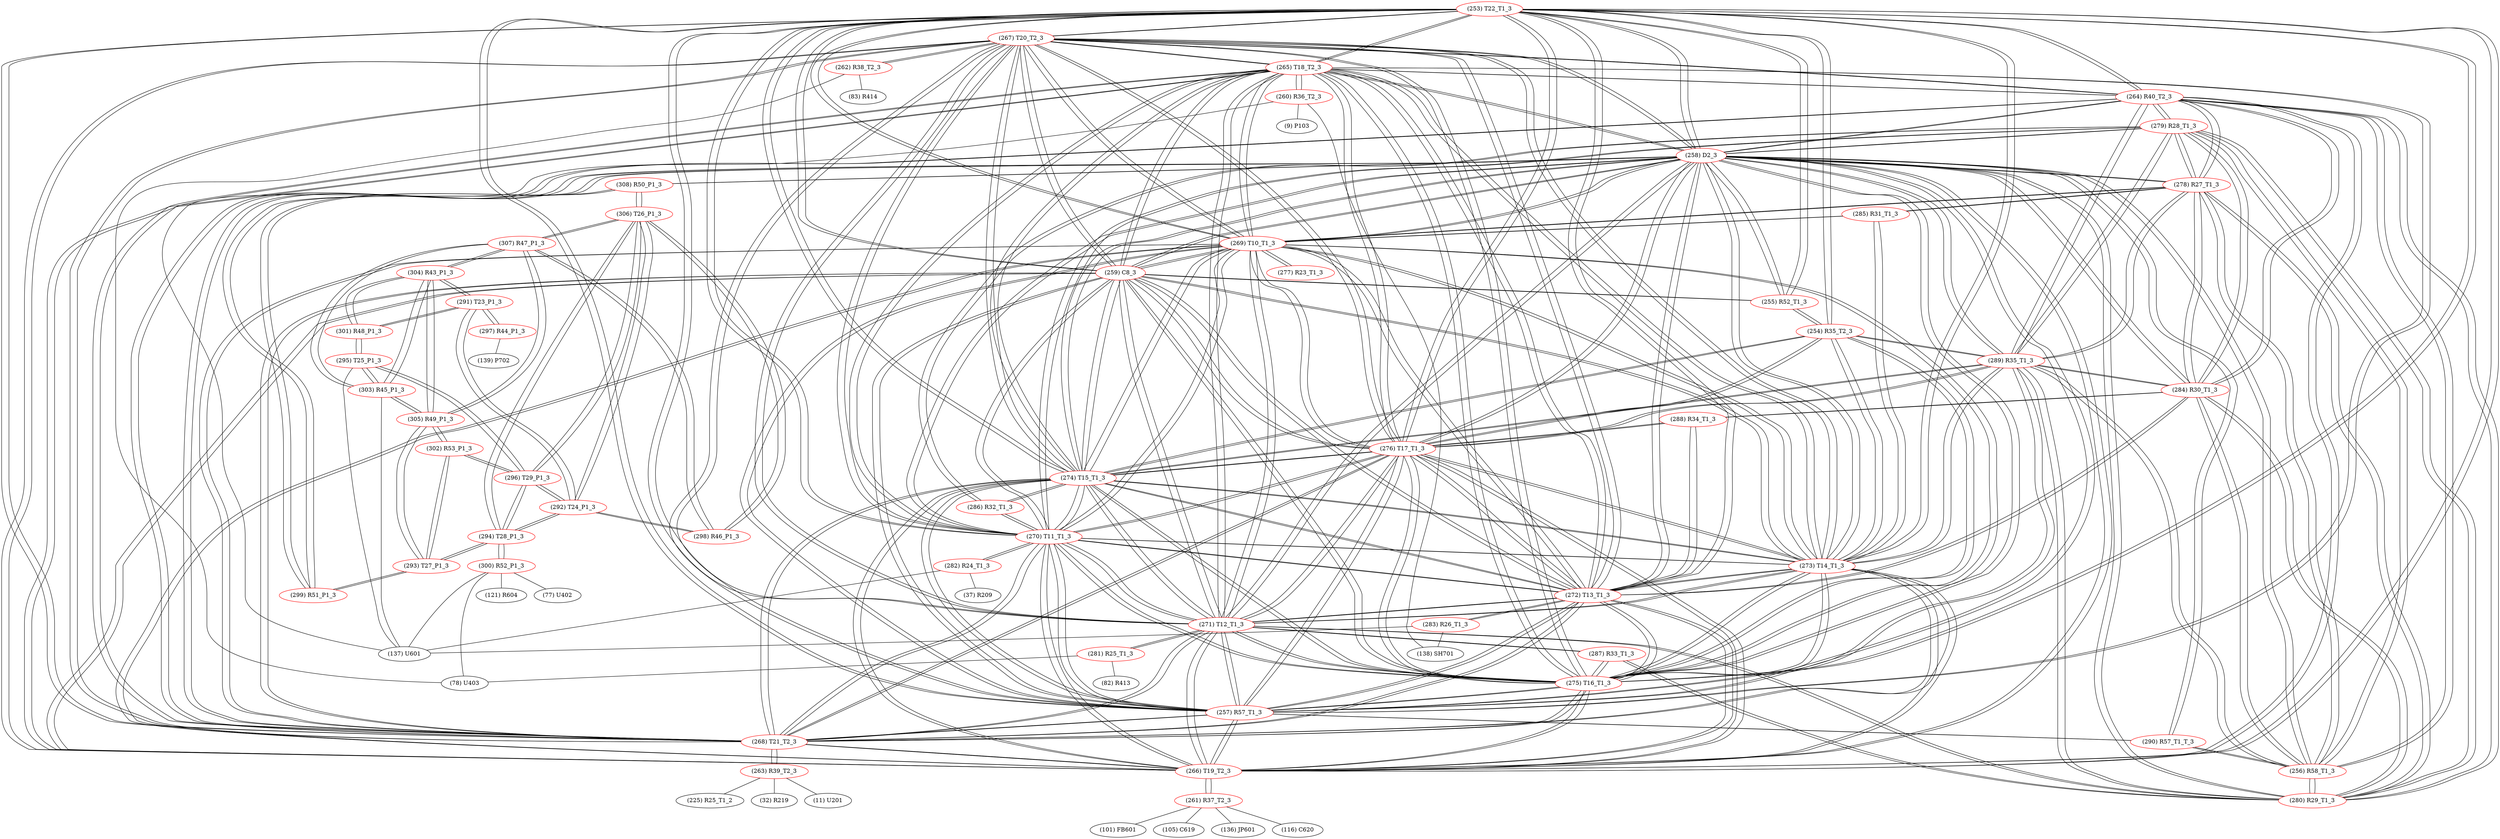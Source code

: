 graph {
	253 [label="(253) T22_T1_3" color=red]
	267 [label="(267) T20_T2_3"]
	265 [label="(265) T18_T2_3"]
	266 [label="(266) T19_T2_3"]
	268 [label="(268) T21_T2_3"]
	257 [label="(257) R57_T1_3"]
	258 [label="(258) D2_3"]
	270 [label="(270) T11_T1_3"]
	275 [label="(275) T16_T1_3"]
	276 [label="(276) T17_T1_3"]
	269 [label="(269) T10_T1_3"]
	271 [label="(271) T12_T1_3"]
	272 [label="(272) T13_T1_3"]
	273 [label="(273) T14_T1_3"]
	274 [label="(274) T15_T1_3"]
	259 [label="(259) C8_3"]
	264 [label="(264) R40_T2_3"]
	255 [label="(255) R52_T1_3"]
	254 [label="(254) R35_T2_3"]
	254 [label="(254) R35_T2_3" color=red]
	275 [label="(275) T16_T1_3"]
	274 [label="(274) T15_T1_3"]
	289 [label="(289) R35_T1_3"]
	273 [label="(273) T14_T1_3"]
	276 [label="(276) T17_T1_3"]
	255 [label="(255) R52_T1_3"]
	253 [label="(253) T22_T1_3"]
	255 [label="(255) R52_T1_3" color=red]
	258 [label="(258) D2_3"]
	259 [label="(259) C8_3"]
	254 [label="(254) R35_T2_3"]
	253 [label="(253) T22_T1_3"]
	256 [label="(256) R58_T1_3" color=red]
	290 [label="(290) R57_T1_T_3"]
	258 [label="(258) D2_3"]
	280 [label="(280) R29_T1_3"]
	289 [label="(289) R35_T1_3"]
	264 [label="(264) R40_T2_3"]
	284 [label="(284) R30_T1_3"]
	278 [label="(278) R27_T1_3"]
	279 [label="(279) R28_T1_3"]
	257 [label="(257) R57_T1_3" color=red]
	267 [label="(267) T20_T2_3"]
	265 [label="(265) T18_T2_3"]
	266 [label="(266) T19_T2_3"]
	268 [label="(268) T21_T2_3"]
	253 [label="(253) T22_T1_3"]
	258 [label="(258) D2_3"]
	270 [label="(270) T11_T1_3"]
	275 [label="(275) T16_T1_3"]
	276 [label="(276) T17_T1_3"]
	269 [label="(269) T10_T1_3"]
	271 [label="(271) T12_T1_3"]
	272 [label="(272) T13_T1_3"]
	273 [label="(273) T14_T1_3"]
	274 [label="(274) T15_T1_3"]
	259 [label="(259) C8_3"]
	290 [label="(290) R57_T1_T_3"]
	258 [label="(258) D2_3" color=red]
	267 [label="(267) T20_T2_3"]
	265 [label="(265) T18_T2_3"]
	266 [label="(266) T19_T2_3"]
	268 [label="(268) T21_T2_3"]
	257 [label="(257) R57_T1_3"]
	253 [label="(253) T22_T1_3"]
	270 [label="(270) T11_T1_3"]
	275 [label="(275) T16_T1_3"]
	276 [label="(276) T17_T1_3"]
	269 [label="(269) T10_T1_3"]
	271 [label="(271) T12_T1_3"]
	272 [label="(272) T13_T1_3"]
	273 [label="(273) T14_T1_3"]
	274 [label="(274) T15_T1_3"]
	259 [label="(259) C8_3"]
	255 [label="(255) R52_T1_3"]
	256 [label="(256) R58_T1_3"]
	290 [label="(290) R57_T1_T_3"]
	280 [label="(280) R29_T1_3"]
	289 [label="(289) R35_T1_3"]
	264 [label="(264) R40_T2_3"]
	284 [label="(284) R30_T1_3"]
	278 [label="(278) R27_T1_3"]
	279 [label="(279) R28_T1_3"]
	299 [label="(299) R51_P1_3"]
	308 [label="(308) R50_P1_3"]
	259 [label="(259) C8_3" color=red]
	267 [label="(267) T20_T2_3"]
	265 [label="(265) T18_T2_3"]
	266 [label="(266) T19_T2_3"]
	268 [label="(268) T21_T2_3"]
	257 [label="(257) R57_T1_3"]
	253 [label="(253) T22_T1_3"]
	258 [label="(258) D2_3"]
	270 [label="(270) T11_T1_3"]
	275 [label="(275) T16_T1_3"]
	276 [label="(276) T17_T1_3"]
	269 [label="(269) T10_T1_3"]
	271 [label="(271) T12_T1_3"]
	272 [label="(272) T13_T1_3"]
	273 [label="(273) T14_T1_3"]
	274 [label="(274) T15_T1_3"]
	255 [label="(255) R52_T1_3"]
	260 [label="(260) R36_T2_3" color=red]
	138 [label="(138) SH701"]
	137 [label="(137) U601"]
	9 [label="(9) P103"]
	265 [label="(265) T18_T2_3"]
	261 [label="(261) R37_T2_3" color=red]
	101 [label="(101) FB601"]
	105 [label="(105) C619"]
	136 [label="(136) JP601"]
	116 [label="(116) C620"]
	266 [label="(266) T19_T2_3"]
	262 [label="(262) R38_T2_3" color=red]
	78 [label="(78) U403"]
	83 [label="(83) R414"]
	267 [label="(267) T20_T2_3"]
	263 [label="(263) R39_T2_3" color=red]
	32 [label="(32) R219"]
	11 [label="(11) U201"]
	225 [label="(225) R25_T1_2"]
	268 [label="(268) T21_T2_3"]
	264 [label="(264) R40_T2_3" color=red]
	280 [label="(280) R29_T1_3"]
	289 [label="(289) R35_T1_3"]
	284 [label="(284) R30_T1_3"]
	258 [label="(258) D2_3"]
	256 [label="(256) R58_T1_3"]
	278 [label="(278) R27_T1_3"]
	279 [label="(279) R28_T1_3"]
	253 [label="(253) T22_T1_3"]
	266 [label="(266) T19_T2_3"]
	265 [label="(265) T18_T2_3"]
	268 [label="(268) T21_T2_3"]
	267 [label="(267) T20_T2_3"]
	265 [label="(265) T18_T2_3" color=red]
	267 [label="(267) T20_T2_3"]
	266 [label="(266) T19_T2_3"]
	268 [label="(268) T21_T2_3"]
	257 [label="(257) R57_T1_3"]
	253 [label="(253) T22_T1_3"]
	258 [label="(258) D2_3"]
	270 [label="(270) T11_T1_3"]
	275 [label="(275) T16_T1_3"]
	276 [label="(276) T17_T1_3"]
	269 [label="(269) T10_T1_3"]
	271 [label="(271) T12_T1_3"]
	272 [label="(272) T13_T1_3"]
	273 [label="(273) T14_T1_3"]
	274 [label="(274) T15_T1_3"]
	259 [label="(259) C8_3"]
	264 [label="(264) R40_T2_3"]
	260 [label="(260) R36_T2_3"]
	266 [label="(266) T19_T2_3" color=red]
	267 [label="(267) T20_T2_3"]
	265 [label="(265) T18_T2_3"]
	268 [label="(268) T21_T2_3"]
	257 [label="(257) R57_T1_3"]
	253 [label="(253) T22_T1_3"]
	258 [label="(258) D2_3"]
	270 [label="(270) T11_T1_3"]
	275 [label="(275) T16_T1_3"]
	276 [label="(276) T17_T1_3"]
	269 [label="(269) T10_T1_3"]
	271 [label="(271) T12_T1_3"]
	272 [label="(272) T13_T1_3"]
	273 [label="(273) T14_T1_3"]
	274 [label="(274) T15_T1_3"]
	259 [label="(259) C8_3"]
	264 [label="(264) R40_T2_3"]
	261 [label="(261) R37_T2_3"]
	267 [label="(267) T20_T2_3" color=red]
	265 [label="(265) T18_T2_3"]
	266 [label="(266) T19_T2_3"]
	268 [label="(268) T21_T2_3"]
	257 [label="(257) R57_T1_3"]
	253 [label="(253) T22_T1_3"]
	258 [label="(258) D2_3"]
	270 [label="(270) T11_T1_3"]
	275 [label="(275) T16_T1_3"]
	276 [label="(276) T17_T1_3"]
	269 [label="(269) T10_T1_3"]
	271 [label="(271) T12_T1_3"]
	272 [label="(272) T13_T1_3"]
	273 [label="(273) T14_T1_3"]
	274 [label="(274) T15_T1_3"]
	259 [label="(259) C8_3"]
	264 [label="(264) R40_T2_3"]
	262 [label="(262) R38_T2_3"]
	268 [label="(268) T21_T2_3" color=red]
	267 [label="(267) T20_T2_3"]
	265 [label="(265) T18_T2_3"]
	266 [label="(266) T19_T2_3"]
	257 [label="(257) R57_T1_3"]
	253 [label="(253) T22_T1_3"]
	258 [label="(258) D2_3"]
	270 [label="(270) T11_T1_3"]
	275 [label="(275) T16_T1_3"]
	276 [label="(276) T17_T1_3"]
	269 [label="(269) T10_T1_3"]
	271 [label="(271) T12_T1_3"]
	272 [label="(272) T13_T1_3"]
	273 [label="(273) T14_T1_3"]
	274 [label="(274) T15_T1_3"]
	259 [label="(259) C8_3"]
	264 [label="(264) R40_T2_3"]
	263 [label="(263) R39_T2_3"]
	269 [label="(269) T10_T1_3" color=red]
	267 [label="(267) T20_T2_3"]
	265 [label="(265) T18_T2_3"]
	266 [label="(266) T19_T2_3"]
	268 [label="(268) T21_T2_3"]
	257 [label="(257) R57_T1_3"]
	253 [label="(253) T22_T1_3"]
	258 [label="(258) D2_3"]
	270 [label="(270) T11_T1_3"]
	275 [label="(275) T16_T1_3"]
	276 [label="(276) T17_T1_3"]
	271 [label="(271) T12_T1_3"]
	272 [label="(272) T13_T1_3"]
	273 [label="(273) T14_T1_3"]
	274 [label="(274) T15_T1_3"]
	259 [label="(259) C8_3"]
	277 [label="(277) R23_T1_3"]
	285 [label="(285) R31_T1_3"]
	278 [label="(278) R27_T1_3"]
	270 [label="(270) T11_T1_3" color=red]
	267 [label="(267) T20_T2_3"]
	265 [label="(265) T18_T2_3"]
	266 [label="(266) T19_T2_3"]
	268 [label="(268) T21_T2_3"]
	257 [label="(257) R57_T1_3"]
	253 [label="(253) T22_T1_3"]
	258 [label="(258) D2_3"]
	275 [label="(275) T16_T1_3"]
	276 [label="(276) T17_T1_3"]
	269 [label="(269) T10_T1_3"]
	271 [label="(271) T12_T1_3"]
	272 [label="(272) T13_T1_3"]
	273 [label="(273) T14_T1_3"]
	274 [label="(274) T15_T1_3"]
	259 [label="(259) C8_3"]
	282 [label="(282) R24_T1_3"]
	286 [label="(286) R32_T1_3"]
	279 [label="(279) R28_T1_3"]
	271 [label="(271) T12_T1_3" color=red]
	267 [label="(267) T20_T2_3"]
	265 [label="(265) T18_T2_3"]
	266 [label="(266) T19_T2_3"]
	268 [label="(268) T21_T2_3"]
	257 [label="(257) R57_T1_3"]
	253 [label="(253) T22_T1_3"]
	258 [label="(258) D2_3"]
	270 [label="(270) T11_T1_3"]
	275 [label="(275) T16_T1_3"]
	276 [label="(276) T17_T1_3"]
	269 [label="(269) T10_T1_3"]
	272 [label="(272) T13_T1_3"]
	273 [label="(273) T14_T1_3"]
	274 [label="(274) T15_T1_3"]
	259 [label="(259) C8_3"]
	287 [label="(287) R33_T1_3"]
	280 [label="(280) R29_T1_3"]
	281 [label="(281) R25_T1_3"]
	272 [label="(272) T13_T1_3" color=red]
	267 [label="(267) T20_T2_3"]
	265 [label="(265) T18_T2_3"]
	266 [label="(266) T19_T2_3"]
	268 [label="(268) T21_T2_3"]
	257 [label="(257) R57_T1_3"]
	253 [label="(253) T22_T1_3"]
	258 [label="(258) D2_3"]
	270 [label="(270) T11_T1_3"]
	275 [label="(275) T16_T1_3"]
	276 [label="(276) T17_T1_3"]
	269 [label="(269) T10_T1_3"]
	271 [label="(271) T12_T1_3"]
	273 [label="(273) T14_T1_3"]
	274 [label="(274) T15_T1_3"]
	259 [label="(259) C8_3"]
	284 [label="(284) R30_T1_3"]
	288 [label="(288) R34_T1_3"]
	283 [label="(283) R26_T1_3"]
	273 [label="(273) T14_T1_3" color=red]
	267 [label="(267) T20_T2_3"]
	265 [label="(265) T18_T2_3"]
	266 [label="(266) T19_T2_3"]
	268 [label="(268) T21_T2_3"]
	257 [label="(257) R57_T1_3"]
	253 [label="(253) T22_T1_3"]
	258 [label="(258) D2_3"]
	270 [label="(270) T11_T1_3"]
	275 [label="(275) T16_T1_3"]
	276 [label="(276) T17_T1_3"]
	269 [label="(269) T10_T1_3"]
	271 [label="(271) T12_T1_3"]
	272 [label="(272) T13_T1_3"]
	274 [label="(274) T15_T1_3"]
	259 [label="(259) C8_3"]
	289 [label="(289) R35_T1_3"]
	254 [label="(254) R35_T2_3"]
	285 [label="(285) R31_T1_3"]
	274 [label="(274) T15_T1_3" color=red]
	267 [label="(267) T20_T2_3"]
	265 [label="(265) T18_T2_3"]
	266 [label="(266) T19_T2_3"]
	268 [label="(268) T21_T2_3"]
	257 [label="(257) R57_T1_3"]
	253 [label="(253) T22_T1_3"]
	258 [label="(258) D2_3"]
	270 [label="(270) T11_T1_3"]
	275 [label="(275) T16_T1_3"]
	276 [label="(276) T17_T1_3"]
	269 [label="(269) T10_T1_3"]
	271 [label="(271) T12_T1_3"]
	272 [label="(272) T13_T1_3"]
	273 [label="(273) T14_T1_3"]
	259 [label="(259) C8_3"]
	289 [label="(289) R35_T1_3"]
	254 [label="(254) R35_T2_3"]
	286 [label="(286) R32_T1_3"]
	275 [label="(275) T16_T1_3" color=red]
	267 [label="(267) T20_T2_3"]
	265 [label="(265) T18_T2_3"]
	266 [label="(266) T19_T2_3"]
	268 [label="(268) T21_T2_3"]
	257 [label="(257) R57_T1_3"]
	253 [label="(253) T22_T1_3"]
	258 [label="(258) D2_3"]
	270 [label="(270) T11_T1_3"]
	276 [label="(276) T17_T1_3"]
	269 [label="(269) T10_T1_3"]
	271 [label="(271) T12_T1_3"]
	272 [label="(272) T13_T1_3"]
	273 [label="(273) T14_T1_3"]
	274 [label="(274) T15_T1_3"]
	259 [label="(259) C8_3"]
	289 [label="(289) R35_T1_3"]
	254 [label="(254) R35_T2_3"]
	287 [label="(287) R33_T1_3"]
	276 [label="(276) T17_T1_3" color=red]
	267 [label="(267) T20_T2_3"]
	265 [label="(265) T18_T2_3"]
	266 [label="(266) T19_T2_3"]
	268 [label="(268) T21_T2_3"]
	257 [label="(257) R57_T1_3"]
	253 [label="(253) T22_T1_3"]
	258 [label="(258) D2_3"]
	270 [label="(270) T11_T1_3"]
	275 [label="(275) T16_T1_3"]
	269 [label="(269) T10_T1_3"]
	271 [label="(271) T12_T1_3"]
	272 [label="(272) T13_T1_3"]
	273 [label="(273) T14_T1_3"]
	274 [label="(274) T15_T1_3"]
	259 [label="(259) C8_3"]
	289 [label="(289) R35_T1_3"]
	254 [label="(254) R35_T2_3"]
	288 [label="(288) R34_T1_3"]
	277 [label="(277) R23_T1_3" color=red]
	269 [label="(269) T10_T1_3"]
	278 [label="(278) R27_T1_3" color=red]
	280 [label="(280) R29_T1_3"]
	289 [label="(289) R35_T1_3"]
	264 [label="(264) R40_T2_3"]
	284 [label="(284) R30_T1_3"]
	258 [label="(258) D2_3"]
	256 [label="(256) R58_T1_3"]
	279 [label="(279) R28_T1_3"]
	269 [label="(269) T10_T1_3"]
	285 [label="(285) R31_T1_3"]
	279 [label="(279) R28_T1_3" color=red]
	280 [label="(280) R29_T1_3"]
	289 [label="(289) R35_T1_3"]
	264 [label="(264) R40_T2_3"]
	284 [label="(284) R30_T1_3"]
	258 [label="(258) D2_3"]
	256 [label="(256) R58_T1_3"]
	278 [label="(278) R27_T1_3"]
	286 [label="(286) R32_T1_3"]
	270 [label="(270) T11_T1_3"]
	280 [label="(280) R29_T1_3" color=red]
	289 [label="(289) R35_T1_3"]
	264 [label="(264) R40_T2_3"]
	284 [label="(284) R30_T1_3"]
	258 [label="(258) D2_3"]
	256 [label="(256) R58_T1_3"]
	278 [label="(278) R27_T1_3"]
	279 [label="(279) R28_T1_3"]
	287 [label="(287) R33_T1_3"]
	271 [label="(271) T12_T1_3"]
	281 [label="(281) R25_T1_3" color=red]
	82 [label="(82) R413"]
	78 [label="(78) U403"]
	271 [label="(271) T12_T1_3"]
	282 [label="(282) R24_T1_3" color=red]
	37 [label="(37) R209"]
	137 [label="(137) U601"]
	270 [label="(270) T11_T1_3"]
	283 [label="(283) R26_T1_3" color=red]
	137 [label="(137) U601"]
	138 [label="(138) SH701"]
	272 [label="(272) T13_T1_3"]
	284 [label="(284) R30_T1_3" color=red]
	280 [label="(280) R29_T1_3"]
	289 [label="(289) R35_T1_3"]
	264 [label="(264) R40_T2_3"]
	258 [label="(258) D2_3"]
	256 [label="(256) R58_T1_3"]
	278 [label="(278) R27_T1_3"]
	279 [label="(279) R28_T1_3"]
	288 [label="(288) R34_T1_3"]
	272 [label="(272) T13_T1_3"]
	285 [label="(285) R31_T1_3" color=red]
	269 [label="(269) T10_T1_3"]
	278 [label="(278) R27_T1_3"]
	273 [label="(273) T14_T1_3"]
	286 [label="(286) R32_T1_3" color=red]
	274 [label="(274) T15_T1_3"]
	279 [label="(279) R28_T1_3"]
	270 [label="(270) T11_T1_3"]
	287 [label="(287) R33_T1_3" color=red]
	275 [label="(275) T16_T1_3"]
	280 [label="(280) R29_T1_3"]
	271 [label="(271) T12_T1_3"]
	288 [label="(288) R34_T1_3" color=red]
	276 [label="(276) T17_T1_3"]
	284 [label="(284) R30_T1_3"]
	272 [label="(272) T13_T1_3"]
	289 [label="(289) R35_T1_3" color=red]
	280 [label="(280) R29_T1_3"]
	264 [label="(264) R40_T2_3"]
	284 [label="(284) R30_T1_3"]
	258 [label="(258) D2_3"]
	256 [label="(256) R58_T1_3"]
	278 [label="(278) R27_T1_3"]
	279 [label="(279) R28_T1_3"]
	275 [label="(275) T16_T1_3"]
	274 [label="(274) T15_T1_3"]
	273 [label="(273) T14_T1_3"]
	276 [label="(276) T17_T1_3"]
	254 [label="(254) R35_T2_3"]
	290 [label="(290) R57_T1_T_3" color=red]
	256 [label="(256) R58_T1_3"]
	258 [label="(258) D2_3"]
	257 [label="(257) R57_T1_3"]
	291 [label="(291) T23_P1_3" color=red]
	301 [label="(301) R48_P1_3"]
	304 [label="(304) R43_P1_3"]
	292 [label="(292) T24_P1_3"]
	297 [label="(297) R44_P1_3"]
	292 [label="(292) T24_P1_3" color=red]
	306 [label="(306) T26_P1_3"]
	296 [label="(296) T29_P1_3"]
	294 [label="(294) T28_P1_3"]
	298 [label="(298) R46_P1_3"]
	291 [label="(291) T23_P1_3"]
	293 [label="(293) T27_P1_3" color=red]
	299 [label="(299) R51_P1_3"]
	294 [label="(294) T28_P1_3"]
	302 [label="(302) R53_P1_3"]
	305 [label="(305) R49_P1_3"]
	294 [label="(294) T28_P1_3" color=red]
	306 [label="(306) T26_P1_3"]
	292 [label="(292) T24_P1_3"]
	296 [label="(296) T29_P1_3"]
	300 [label="(300) R52_P1_3"]
	293 [label="(293) T27_P1_3"]
	295 [label="(295) T25_P1_3" color=red]
	296 [label="(296) T29_P1_3"]
	301 [label="(301) R48_P1_3"]
	303 [label="(303) R45_P1_3"]
	137 [label="(137) U601"]
	296 [label="(296) T29_P1_3" color=red]
	306 [label="(306) T26_P1_3"]
	292 [label="(292) T24_P1_3"]
	294 [label="(294) T28_P1_3"]
	295 [label="(295) T25_P1_3"]
	302 [label="(302) R53_P1_3"]
	297 [label="(297) R44_P1_3" color=red]
	139 [label="(139) P702"]
	291 [label="(291) T23_P1_3"]
	298 [label="(298) R46_P1_3" color=red]
	306 [label="(306) T26_P1_3"]
	307 [label="(307) R47_P1_3"]
	292 [label="(292) T24_P1_3"]
	299 [label="(299) R51_P1_3" color=red]
	293 [label="(293) T27_P1_3"]
	308 [label="(308) R50_P1_3"]
	258 [label="(258) D2_3"]
	300 [label="(300) R52_P1_3" color=red]
	77 [label="(77) U402"]
	121 [label="(121) R604"]
	137 [label="(137) U601"]
	78 [label="(78) U403"]
	294 [label="(294) T28_P1_3"]
	301 [label="(301) R48_P1_3" color=red]
	295 [label="(295) T25_P1_3"]
	291 [label="(291) T23_P1_3"]
	304 [label="(304) R43_P1_3"]
	302 [label="(302) R53_P1_3" color=red]
	296 [label="(296) T29_P1_3"]
	293 [label="(293) T27_P1_3"]
	305 [label="(305) R49_P1_3"]
	303 [label="(303) R45_P1_3" color=red]
	307 [label="(307) R47_P1_3"]
	304 [label="(304) R43_P1_3"]
	305 [label="(305) R49_P1_3"]
	295 [label="(295) T25_P1_3"]
	137 [label="(137) U601"]
	304 [label="(304) R43_P1_3" color=red]
	301 [label="(301) R48_P1_3"]
	291 [label="(291) T23_P1_3"]
	307 [label="(307) R47_P1_3"]
	303 [label="(303) R45_P1_3"]
	305 [label="(305) R49_P1_3"]
	305 [label="(305) R49_P1_3" color=red]
	307 [label="(307) R47_P1_3"]
	303 [label="(303) R45_P1_3"]
	304 [label="(304) R43_P1_3"]
	293 [label="(293) T27_P1_3"]
	302 [label="(302) R53_P1_3"]
	306 [label="(306) T26_P1_3" color=red]
	308 [label="(308) R50_P1_3"]
	292 [label="(292) T24_P1_3"]
	296 [label="(296) T29_P1_3"]
	294 [label="(294) T28_P1_3"]
	298 [label="(298) R46_P1_3"]
	307 [label="(307) R47_P1_3"]
	307 [label="(307) R47_P1_3" color=red]
	303 [label="(303) R45_P1_3"]
	304 [label="(304) R43_P1_3"]
	305 [label="(305) R49_P1_3"]
	306 [label="(306) T26_P1_3"]
	298 [label="(298) R46_P1_3"]
	308 [label="(308) R50_P1_3" color=red]
	306 [label="(306) T26_P1_3"]
	299 [label="(299) R51_P1_3"]
	258 [label="(258) D2_3"]
	253 -- 267
	253 -- 265
	253 -- 266
	253 -- 268
	253 -- 257
	253 -- 258
	253 -- 270
	253 -- 275
	253 -- 276
	253 -- 269
	253 -- 271
	253 -- 272
	253 -- 273
	253 -- 274
	253 -- 259
	253 -- 264
	253 -- 255
	253 -- 254
	254 -- 275
	254 -- 274
	254 -- 289
	254 -- 273
	254 -- 276
	254 -- 255
	254 -- 253
	255 -- 258
	255 -- 259
	255 -- 254
	255 -- 253
	256 -- 290
	256 -- 258
	256 -- 280
	256 -- 289
	256 -- 264
	256 -- 284
	256 -- 278
	256 -- 279
	257 -- 267
	257 -- 265
	257 -- 266
	257 -- 268
	257 -- 253
	257 -- 258
	257 -- 270
	257 -- 275
	257 -- 276
	257 -- 269
	257 -- 271
	257 -- 272
	257 -- 273
	257 -- 274
	257 -- 259
	257 -- 290
	258 -- 267
	258 -- 265
	258 -- 266
	258 -- 268
	258 -- 257
	258 -- 253
	258 -- 270
	258 -- 275
	258 -- 276
	258 -- 269
	258 -- 271
	258 -- 272
	258 -- 273
	258 -- 274
	258 -- 259
	258 -- 255
	258 -- 256
	258 -- 290
	258 -- 280
	258 -- 289
	258 -- 264
	258 -- 284
	258 -- 278
	258 -- 279
	258 -- 299
	258 -- 308
	259 -- 267
	259 -- 265
	259 -- 266
	259 -- 268
	259 -- 257
	259 -- 253
	259 -- 258
	259 -- 270
	259 -- 275
	259 -- 276
	259 -- 269
	259 -- 271
	259 -- 272
	259 -- 273
	259 -- 274
	259 -- 255
	260 -- 138
	260 -- 137
	260 -- 9
	260 -- 265
	261 -- 101
	261 -- 105
	261 -- 136
	261 -- 116
	261 -- 266
	262 -- 78
	262 -- 83
	262 -- 267
	263 -- 32
	263 -- 11
	263 -- 225
	263 -- 268
	264 -- 280
	264 -- 289
	264 -- 284
	264 -- 258
	264 -- 256
	264 -- 278
	264 -- 279
	264 -- 253
	264 -- 266
	264 -- 265
	264 -- 268
	264 -- 267
	265 -- 267
	265 -- 266
	265 -- 268
	265 -- 257
	265 -- 253
	265 -- 258
	265 -- 270
	265 -- 275
	265 -- 276
	265 -- 269
	265 -- 271
	265 -- 272
	265 -- 273
	265 -- 274
	265 -- 259
	265 -- 264
	265 -- 260
	266 -- 267
	266 -- 265
	266 -- 268
	266 -- 257
	266 -- 253
	266 -- 258
	266 -- 270
	266 -- 275
	266 -- 276
	266 -- 269
	266 -- 271
	266 -- 272
	266 -- 273
	266 -- 274
	266 -- 259
	266 -- 264
	266 -- 261
	267 -- 265
	267 -- 266
	267 -- 268
	267 -- 257
	267 -- 253
	267 -- 258
	267 -- 270
	267 -- 275
	267 -- 276
	267 -- 269
	267 -- 271
	267 -- 272
	267 -- 273
	267 -- 274
	267 -- 259
	267 -- 264
	267 -- 262
	268 -- 267
	268 -- 265
	268 -- 266
	268 -- 257
	268 -- 253
	268 -- 258
	268 -- 270
	268 -- 275
	268 -- 276
	268 -- 269
	268 -- 271
	268 -- 272
	268 -- 273
	268 -- 274
	268 -- 259
	268 -- 264
	268 -- 263
	269 -- 267
	269 -- 265
	269 -- 266
	269 -- 268
	269 -- 257
	269 -- 253
	269 -- 258
	269 -- 270
	269 -- 275
	269 -- 276
	269 -- 271
	269 -- 272
	269 -- 273
	269 -- 274
	269 -- 259
	269 -- 277
	269 -- 285
	269 -- 278
	270 -- 267
	270 -- 265
	270 -- 266
	270 -- 268
	270 -- 257
	270 -- 253
	270 -- 258
	270 -- 275
	270 -- 276
	270 -- 269
	270 -- 271
	270 -- 272
	270 -- 273
	270 -- 274
	270 -- 259
	270 -- 282
	270 -- 286
	270 -- 279
	271 -- 267
	271 -- 265
	271 -- 266
	271 -- 268
	271 -- 257
	271 -- 253
	271 -- 258
	271 -- 270
	271 -- 275
	271 -- 276
	271 -- 269
	271 -- 272
	271 -- 273
	271 -- 274
	271 -- 259
	271 -- 287
	271 -- 280
	271 -- 281
	272 -- 267
	272 -- 265
	272 -- 266
	272 -- 268
	272 -- 257
	272 -- 253
	272 -- 258
	272 -- 270
	272 -- 275
	272 -- 276
	272 -- 269
	272 -- 271
	272 -- 273
	272 -- 274
	272 -- 259
	272 -- 284
	272 -- 288
	272 -- 283
	273 -- 267
	273 -- 265
	273 -- 266
	273 -- 268
	273 -- 257
	273 -- 253
	273 -- 258
	273 -- 270
	273 -- 275
	273 -- 276
	273 -- 269
	273 -- 271
	273 -- 272
	273 -- 274
	273 -- 259
	273 -- 289
	273 -- 254
	273 -- 285
	274 -- 267
	274 -- 265
	274 -- 266
	274 -- 268
	274 -- 257
	274 -- 253
	274 -- 258
	274 -- 270
	274 -- 275
	274 -- 276
	274 -- 269
	274 -- 271
	274 -- 272
	274 -- 273
	274 -- 259
	274 -- 289
	274 -- 254
	274 -- 286
	275 -- 267
	275 -- 265
	275 -- 266
	275 -- 268
	275 -- 257
	275 -- 253
	275 -- 258
	275 -- 270
	275 -- 276
	275 -- 269
	275 -- 271
	275 -- 272
	275 -- 273
	275 -- 274
	275 -- 259
	275 -- 289
	275 -- 254
	275 -- 287
	276 -- 267
	276 -- 265
	276 -- 266
	276 -- 268
	276 -- 257
	276 -- 253
	276 -- 258
	276 -- 270
	276 -- 275
	276 -- 269
	276 -- 271
	276 -- 272
	276 -- 273
	276 -- 274
	276 -- 259
	276 -- 289
	276 -- 254
	276 -- 288
	277 -- 269
	278 -- 280
	278 -- 289
	278 -- 264
	278 -- 284
	278 -- 258
	278 -- 256
	278 -- 279
	278 -- 269
	278 -- 285
	279 -- 280
	279 -- 289
	279 -- 264
	279 -- 284
	279 -- 258
	279 -- 256
	279 -- 278
	279 -- 286
	279 -- 270
	280 -- 289
	280 -- 264
	280 -- 284
	280 -- 258
	280 -- 256
	280 -- 278
	280 -- 279
	280 -- 287
	280 -- 271
	281 -- 82
	281 -- 78
	281 -- 271
	282 -- 37
	282 -- 137
	282 -- 270
	283 -- 137
	283 -- 138
	283 -- 272
	284 -- 280
	284 -- 289
	284 -- 264
	284 -- 258
	284 -- 256
	284 -- 278
	284 -- 279
	284 -- 288
	284 -- 272
	285 -- 269
	285 -- 278
	285 -- 273
	286 -- 274
	286 -- 279
	286 -- 270
	287 -- 275
	287 -- 280
	287 -- 271
	288 -- 276
	288 -- 284
	288 -- 272
	289 -- 280
	289 -- 264
	289 -- 284
	289 -- 258
	289 -- 256
	289 -- 278
	289 -- 279
	289 -- 275
	289 -- 274
	289 -- 273
	289 -- 276
	289 -- 254
	290 -- 256
	290 -- 258
	290 -- 257
	291 -- 301
	291 -- 304
	291 -- 292
	291 -- 297
	292 -- 306
	292 -- 296
	292 -- 294
	292 -- 298
	292 -- 291
	293 -- 299
	293 -- 294
	293 -- 302
	293 -- 305
	294 -- 306
	294 -- 292
	294 -- 296
	294 -- 300
	294 -- 293
	295 -- 296
	295 -- 301
	295 -- 303
	295 -- 137
	296 -- 306
	296 -- 292
	296 -- 294
	296 -- 295
	296 -- 302
	297 -- 139
	297 -- 291
	298 -- 306
	298 -- 307
	298 -- 292
	299 -- 293
	299 -- 308
	299 -- 258
	300 -- 77
	300 -- 121
	300 -- 137
	300 -- 78
	300 -- 294
	301 -- 295
	301 -- 291
	301 -- 304
	302 -- 296
	302 -- 293
	302 -- 305
	303 -- 307
	303 -- 304
	303 -- 305
	303 -- 295
	303 -- 137
	304 -- 301
	304 -- 291
	304 -- 307
	304 -- 303
	304 -- 305
	305 -- 307
	305 -- 303
	305 -- 304
	305 -- 293
	305 -- 302
	306 -- 308
	306 -- 292
	306 -- 296
	306 -- 294
	306 -- 298
	306 -- 307
	307 -- 303
	307 -- 304
	307 -- 305
	307 -- 306
	307 -- 298
	308 -- 306
	308 -- 299
	308 -- 258
}